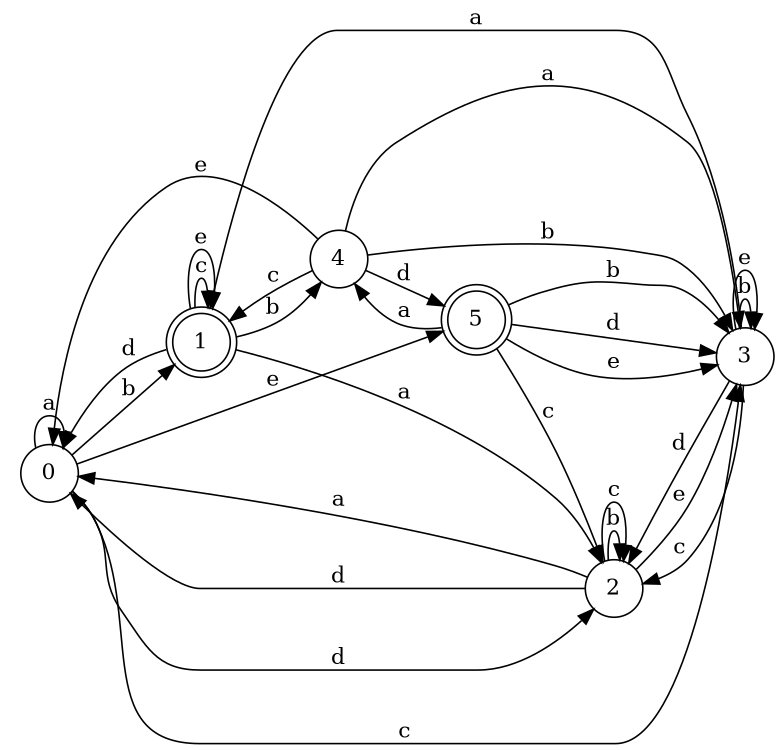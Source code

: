 digraph n5_1 {
__start0 [label="" shape="none"];

rankdir=LR;
size="8,5";

s0 [style="filled", color="black", fillcolor="white" shape="circle", label="0"];
s1 [style="rounded,filled", color="black", fillcolor="white" shape="doublecircle", label="1"];
s2 [style="filled", color="black", fillcolor="white" shape="circle", label="2"];
s3 [style="filled", color="black", fillcolor="white" shape="circle", label="3"];
s4 [style="filled", color="black", fillcolor="white" shape="circle", label="4"];
s5 [style="rounded,filled", color="black", fillcolor="white" shape="doublecircle", label="5"];
s0 -> s0 [label="a"];
s0 -> s1 [label="b"];
s0 -> s3 [label="c"];
s0 -> s2 [label="d"];
s0 -> s5 [label="e"];
s1 -> s2 [label="a"];
s1 -> s4 [label="b"];
s1 -> s1 [label="c"];
s1 -> s0 [label="d"];
s1 -> s1 [label="e"];
s2 -> s0 [label="a"];
s2 -> s2 [label="b"];
s2 -> s2 [label="c"];
s2 -> s0 [label="d"];
s2 -> s3 [label="e"];
s3 -> s1 [label="a"];
s3 -> s3 [label="b"];
s3 -> s2 [label="c"];
s3 -> s2 [label="d"];
s3 -> s3 [label="e"];
s4 -> s3 [label="a"];
s4 -> s3 [label="b"];
s4 -> s1 [label="c"];
s4 -> s5 [label="d"];
s4 -> s0 [label="e"];
s5 -> s4 [label="a"];
s5 -> s3 [label="b"];
s5 -> s2 [label="c"];
s5 -> s3 [label="d"];
s5 -> s3 [label="e"];

}
